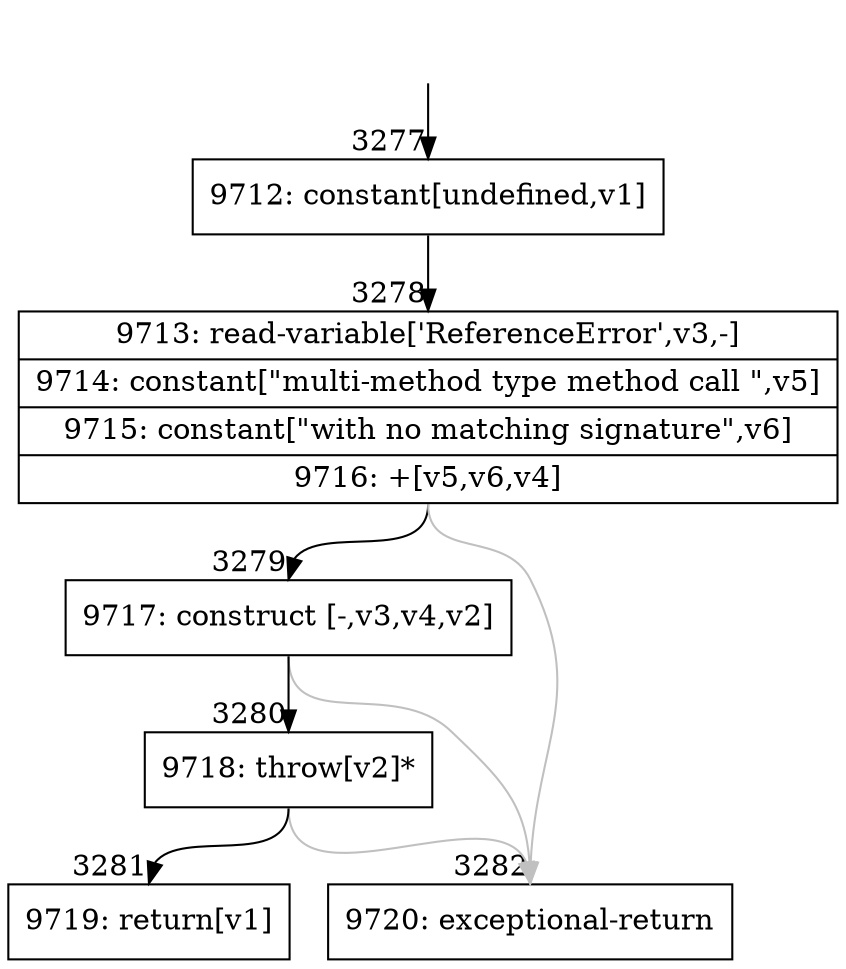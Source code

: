 digraph {
rankdir="TD"
BB_entry356[shape=none,label=""];
BB_entry356 -> BB3277 [tailport=s, headport=n, headlabel="    3277"]
BB3277 [shape=record label="{9712: constant[undefined,v1]}" ] 
BB3277 -> BB3278 [tailport=s, headport=n, headlabel="      3278"]
BB3278 [shape=record label="{9713: read-variable['ReferenceError',v3,-]|9714: constant[\"multi-method type method call \",v5]|9715: constant[\"with no matching signature\",v6]|9716: +[v5,v6,v4]}" ] 
BB3278 -> BB3279 [tailport=s, headport=n, headlabel="      3279"]
BB3278 -> BB3282 [tailport=s, headport=n, color=gray, headlabel="      3282"]
BB3279 [shape=record label="{9717: construct [-,v3,v4,v2]}" ] 
BB3279 -> BB3280 [tailport=s, headport=n, headlabel="      3280"]
BB3279 -> BB3282 [tailport=s, headport=n, color=gray]
BB3280 [shape=record label="{9718: throw[v2]*}" ] 
BB3280 -> BB3281 [tailport=s, headport=n, headlabel="      3281"]
BB3280 -> BB3282 [tailport=s, headport=n, color=gray]
BB3281 [shape=record label="{9719: return[v1]}" ] 
BB3282 [shape=record label="{9720: exceptional-return}" ] 
//#$~ 3778
}
